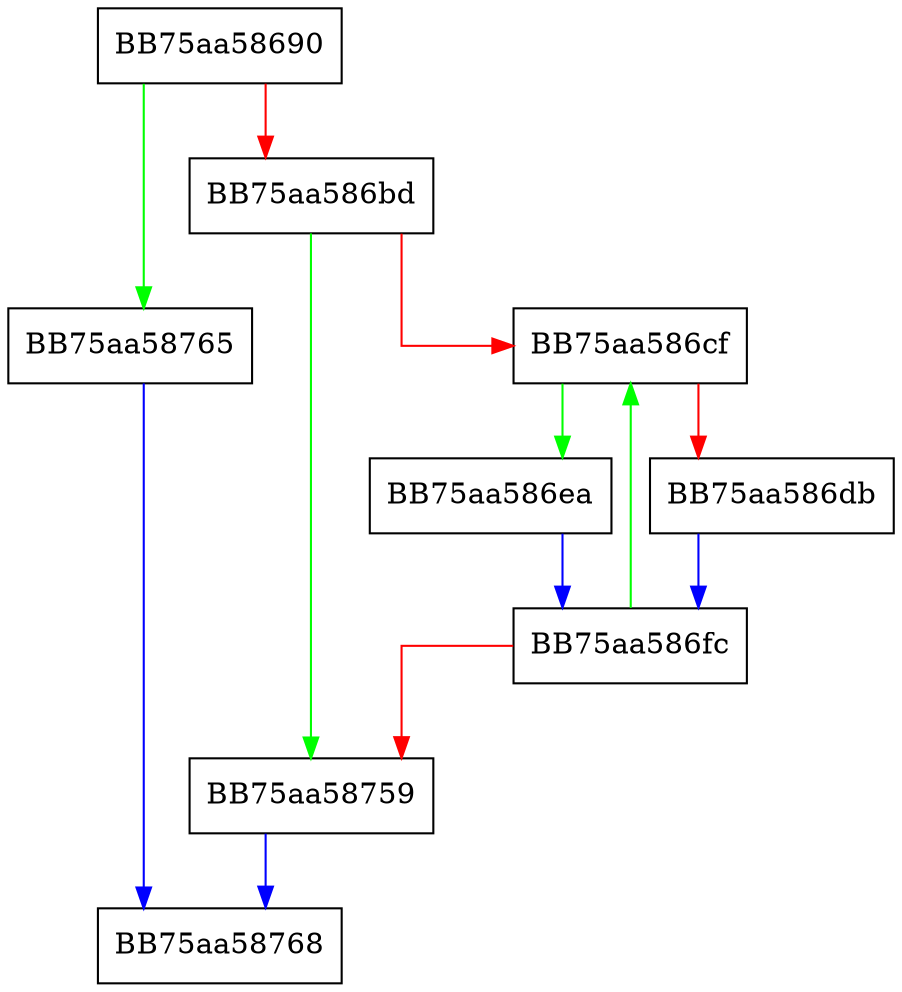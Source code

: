 digraph BuildSections {
  node [shape="box"];
  graph [splines=ortho];
  BB75aa58690 -> BB75aa58765 [color="green"];
  BB75aa58690 -> BB75aa586bd [color="red"];
  BB75aa586bd -> BB75aa58759 [color="green"];
  BB75aa586bd -> BB75aa586cf [color="red"];
  BB75aa586cf -> BB75aa586ea [color="green"];
  BB75aa586cf -> BB75aa586db [color="red"];
  BB75aa586db -> BB75aa586fc [color="blue"];
  BB75aa586ea -> BB75aa586fc [color="blue"];
  BB75aa586fc -> BB75aa586cf [color="green"];
  BB75aa586fc -> BB75aa58759 [color="red"];
  BB75aa58759 -> BB75aa58768 [color="blue"];
  BB75aa58765 -> BB75aa58768 [color="blue"];
}